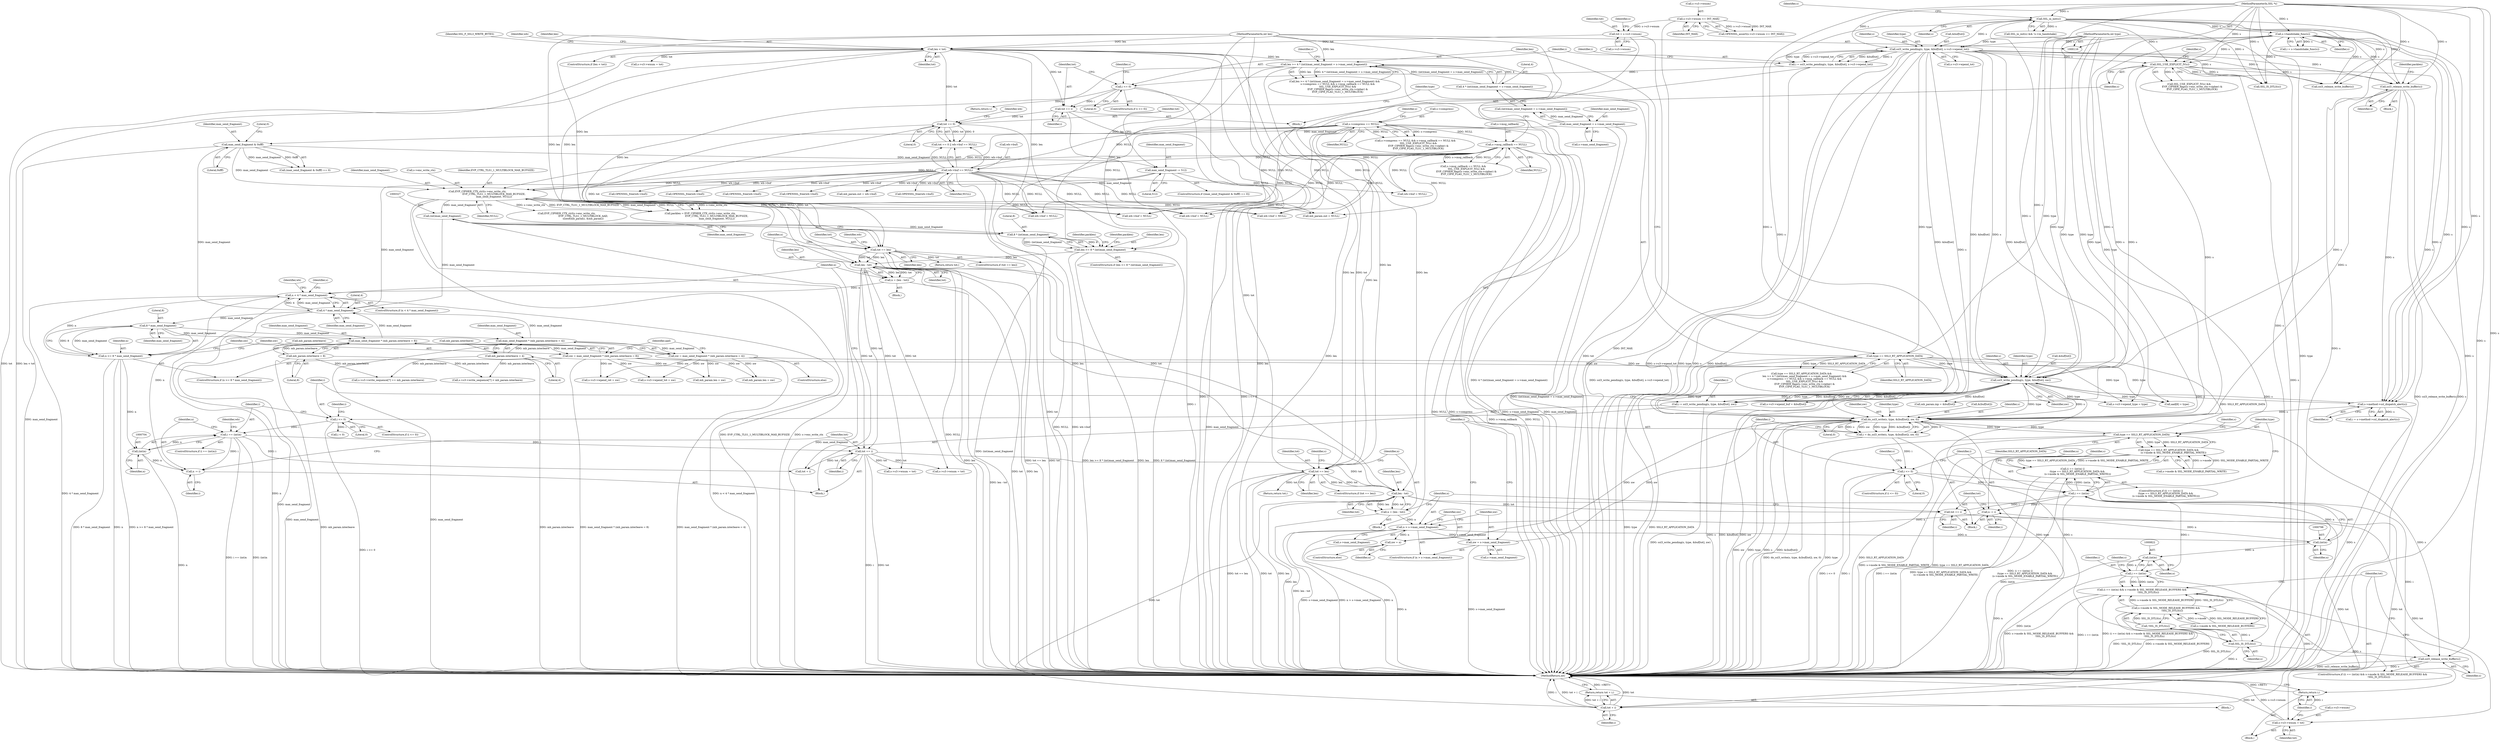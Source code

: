digraph "0_openssl_77c77f0a1b9f15b869ca3342186dfbedd1119d0e@API" {
"1000770" [label="(Call,do_ssl3_write(s, type, &(buf[tot]), nw, 0))"];
"1000178" [label="(Call,s->handshake_func(s))"];
"1000169" [label="(Call,SSL_in_init(s))"];
"1000117" [label="(MethodParameterIn,SSL *s)"];
"1000310" [label="(Call,ssl3_release_write_buffer(s))"];
"1000217" [label="(Call,ssl3_write_pending(s, type, &buf[tot], s->s3->wpend_tot))"];
"1000118" [label="(MethodParameterIn,int type)"];
"1000276" [label="(Call,SSL_USE_EXPLICIT_IV(s))"];
"1000409" [label="(Call,s->method->ssl_dispatch_alert(s))"];
"1000664" [label="(Call,ssl3_write_pending(s, type, &buf[tot], nw))"];
"1000248" [label="(Call,type == SSL3_RT_APPLICATION_DATA)"];
"1000441" [label="(Call,nw = max_send_fragment * (mb_param.interleave = 4))"];
"1000443" [label="(Call,max_send_fragment * (mb_param.interleave = 4))"];
"1000428" [label="(Call,8 * max_send_fragment)"];
"1000386" [label="(Call,4 * max_send_fragment)"];
"1000292" [label="(Call,max_send_fragment & 0xfff)"];
"1000258" [label="(Call,max_send_fragment = s->max_send_fragment)"];
"1000433" [label="(Call,max_send_fragment * (mb_param.interleave = 8))"];
"1000435" [label="(Call,mb_param.interleave = 8)"];
"1000326" [label="(Call,(int)max_send_fragment)"];
"1000314" [label="(Call,EVP_CIPHER_CTX_ctrl(s->enc_write_ctx,\n                                          EVP_CTRL_TLS1_1_MULTIBLOCK_MAX_BUFSIZE,\n                                          max_send_fragment, NULL))"];
"1000296" [label="(Call,max_send_fragment -= 512)"];
"1000264" [label="(Call,s->compress == NULL)"];
"1000270" [label="(Call,s->msg_callback == NULL)"];
"1000304" [label="(Call,wb->buf == NULL)"];
"1000445" [label="(Call,mb_param.interleave = 4)"];
"1000431" [label="(Call,nw = max_send_fragment * (mb_param.interleave = 8))"];
"1000801" [label="(Call,type == SSL3_RT_APPLICATION_DATA)"];
"1000770" [label="(Call,do_ssl3_write(s, type, &(buf[tot]), nw, 0))"];
"1000759" [label="(Call,nw = s->max_send_fragment)"];
"1000754" [label="(Call,n > s->max_send_fragment)"];
"1000746" [label="(Call,n = (len - tot))"];
"1000748" [label="(Call,len - tot)"];
"1000728" [label="(Call,tot == len)"];
"1000198" [label="(Call,len < tot)"];
"1000120" [label="(MethodParameterIn,int len)"];
"1000153" [label="(Call,tot = s->s3->wnum)"];
"1000146" [label="(Call,s->s3->wnum <= INT_MAX)"];
"1000243" [label="(Call,tot += i)"];
"1000230" [label="(Call,i <= 0)"];
"1000215" [label="(Call,i = ssl3_write_pending(s, type, &buf[tot], s->s3->wpend_tot))"];
"1000252" [label="(Call,len >= 4 * (int)(max_send_fragment = s->max_send_fragment))"];
"1000254" [label="(Call,4 * (int)(max_send_fragment = s->max_send_fragment))"];
"1000378" [label="(Call,len - tot)"];
"1000322" [label="(Call,len >= 8 * (int)max_send_fragment)"];
"1000324" [label="(Call,8 * (int)max_send_fragment)"];
"1000361" [label="(Call,tot == len)"];
"1000301" [label="(Call,tot == 0)"];
"1000723" [label="(Call,tot += i)"];
"1000701" [label="(Call,i == (int)n)"];
"1000673" [label="(Call,i <= 0)"];
"1000662" [label="(Call,i = ssl3_write_pending(s, type, &buf[tot], nw))"];
"1000703" [label="(Call,(int)n)"];
"1000426" [label="(Call,n >= 8 * max_send_fragment)"];
"1000384" [label="(Call,n < 4 * max_send_fragment)"];
"1000376" [label="(Call,n = (len - tot))"];
"1000720" [label="(Call,n -= i)"];
"1000839" [label="(Call,n -= i)"];
"1000795" [label="(Call,i == (int)n)"];
"1000780" [label="(Call,i <= 0)"];
"1000768" [label="(Call,i = do_ssl3_write(s, type, &(buf[tot]), nw, 0))"];
"1000797" [label="(Call,(int)n)"];
"1000765" [label="(Call,nw = n)"];
"1000791" [label="(Return,return i;)"];
"1000794" [label="(Call,(i == (int)n) ||\n            (type == SSL3_RT_APPLICATION_DATA &&\n             (s->mode & SSL_MODE_ENABLE_PARTIAL_WRITE)))"];
"1000819" [label="(Call,i == (int)n)"];
"1000818" [label="(Call,(i == (int)n) && s->mode & SSL_MODE_RELEASE_BUFFERS &&\n                !SSL_IS_DTLS(s))"];
"1000836" [label="(Call,tot + i)"];
"1000835" [label="(Return,return tot + i;)"];
"1000800" [label="(Call,type == SSL3_RT_APPLICATION_DATA &&\n             (s->mode & SSL_MODE_ENABLE_PARTIAL_WRITE))"];
"1000831" [label="(Call,SSL_IS_DTLS(s))"];
"1000830" [label="(Call,!SSL_IS_DTLS(s))"];
"1000824" [label="(Call,s->mode & SSL_MODE_RELEASE_BUFFERS &&\n                !SSL_IS_DTLS(s))"];
"1000833" [label="(Call,ssl3_release_write_buffer(s))"];
"1000821" [label="(Call,(int)n)"];
"1000842" [label="(Call,tot += i)"];
"1000784" [label="(Call,s->s3->wnum = tot)"];
"1000781" [label="(Identifier,i)"];
"1000801" [label="(Call,type == SSL3_RT_APPLICATION_DATA)"];
"1000752" [label="(Block,)"];
"1000769" [label="(Identifier,i)"];
"1000666" [label="(Identifier,type)"];
"1000778" [label="(Literal,0)"];
"1000431" [label="(Call,nw = max_send_fragment * (mb_param.interleave = 8))"];
"1000443" [label="(Call,max_send_fragment * (mb_param.interleave = 4))"];
"1000276" [label="(Call,SSL_USE_EXPLICIT_IV(s))"];
"1000800" [label="(Call,type == SSL3_RT_APPLICATION_DATA &&\n             (s->mode & SSL_MODE_ENABLE_PARTIAL_WRITE))"];
"1000382" [label="(Block,)"];
"1000779" [label="(ControlStructure,if (i <= 0))"];
"1000817" [label="(ControlStructure,if ((i == (int)n) && s->mode & SSL_MODE_RELEASE_BUFFERS &&\n                !SSL_IS_DTLS(s)))"];
"1000430" [label="(Identifier,max_send_fragment)"];
"1000435" [label="(Call,mb_param.interleave = 8)"];
"1000721" [label="(Identifier,n)"];
"1000178" [label="(Call,s->handshake_func(s))"];
"1000270" [label="(Call,s->msg_callback == NULL)"];
"1000234" [label="(Call,s->s3->wnum = tot)"];
"1000717" [label="(Call,tot + i)"];
"1000268" [label="(Identifier,NULL)"];
"1000251" [label="(Call,len >= 4 * (int)(max_send_fragment = s->max_send_fragment) &&\n        s->compress == NULL && s->msg_callback == NULL &&\n        SSL_USE_EXPLICIT_IV(s) &&\n        EVP_CIPHER_flags(s->enc_write_ctx->cipher) &\n        EVP_CIPH_FLAG_TLS1_1_MULTIBLOCK)"];
"1000809" [label="(Block,)"];
"1000665" [label="(Identifier,s)"];
"1000248" [label="(Call,type == SSL3_RT_APPLICATION_DATA)"];
"1000314" [label="(Call,EVP_CIPHER_CTX_ctrl(s->enc_write_ctx,\n                                          EVP_CTRL_TLS1_1_MULTIBLOCK_MAX_BUFSIZE,\n                                          max_send_fragment, NULL))"];
"1000724" [label="(Identifier,tot)"];
"1000219" [label="(Identifier,type)"];
"1000271" [label="(Call,s->msg_callback)"];
"1000215" [label="(Call,i = ssl3_write_pending(s, type, &buf[tot], s->s3->wpend_tot))"];
"1000176" [label="(Call,i = s->handshake_func(s))"];
"1000378" [label="(Call,len - tot)"];
"1000198" [label="(Call,len < tot)"];
"1000263" [label="(Call,s->compress == NULL && s->msg_callback == NULL &&\n        SSL_USE_EXPLICIT_IV(s) &&\n        EVP_CIPHER_flags(s->enc_write_ctx->cipher) &\n        EVP_CIPH_FLAG_TLS1_1_MULTIBLOCK)"];
"1000407" [label="(Call,i = s->method->ssl_dispatch_alert(s))"];
"1000260" [label="(Call,s->max_send_fragment)"];
"1000334" [label="(Identifier,packlen)"];
"1000838" [label="(Identifier,i)"];
"1000766" [label="(Identifier,nw)"];
"1000823" [label="(Identifier,n)"];
"1000388" [label="(Identifier,max_send_fragment)"];
"1000436" [label="(Call,mb_param.interleave)"];
"1000730" [label="(Identifier,len)"];
"1000458" [label="(Call,aad[8] = type)"];
"1000835" [label="(Return,return tot + i;)"];
"1000777" [label="(Identifier,nw)"];
"1000253" [label="(Identifier,len)"];
"1000785" [label="(Call,s->s3->wnum)"];
"1000403" [label="(Identifier,s)"];
"1000311" [label="(Identifier,s)"];
"1000321" [label="(ControlStructure,if (len >= 8 * (int)max_send_fragment))"];
"1000722" [label="(Identifier,i)"];
"1000256" [label="(Call,(int)(max_send_fragment = s->max_send_fragment))"];
"1000384" [label="(Call,n < 4 * max_send_fragment)"];
"1000275" [label="(Call,SSL_USE_EXPLICIT_IV(s) &&\n        EVP_CIPHER_flags(s->enc_write_ctx->cipher) &\n        EVP_CIPH_FLAG_TLS1_1_MULTIBLOCK)"];
"1000782" [label="(Literal,0)"];
"1000377" [label="(Identifier,n)"];
"1000224" [label="(Call,s->s3->wpend_tot)"];
"1000749" [label="(Identifier,len)"];
"1000154" [label="(Identifier,tot)"];
"1000818" [label="(Call,(i == (int)n) && s->mode & SSL_MODE_RELEASE_BUFFERS &&\n                !SSL_IS_DTLS(s))"];
"1000320" [label="(Identifier,NULL)"];
"1000842" [label="(Call,tot += i)"];
"1000361" [label="(Call,tot == len)"];
"1000387" [label="(Literal,4)"];
"1000549" [label="(Call,mb_param.inp = &buf[tot])"];
"1000243" [label="(Call,tot += i)"];
"1000152" [label="(Identifier,INT_MAX)"];
"1000367" [label="(Identifier,wb)"];
"1000700" [label="(ControlStructure,if (i == (int)n))"];
"1000427" [label="(Identifier,n)"];
"1000446" [label="(Call,mb_param.interleave)"];
"1000309" [label="(Block,)"];
"1000796" [label="(Identifier,i)"];
"1000804" [label="(Call,s->mode & SSL_MODE_ENABLE_PARTIAL_WRITE)"];
"1000728" [label="(Call,tot == len)"];
"1000836" [label="(Call,tot + i)"];
"1000727" [label="(ControlStructure,if (tot == len))"];
"1000247" [label="(Call,type == SSL3_RT_APPLICATION_DATA &&\n        len >= 4 * (int)(max_send_fragment = s->max_send_fragment) &&\n        s->compress == NULL && s->msg_callback == NULL &&\n        SSL_USE_EXPLICIT_IV(s) &&\n        EVP_CIPHER_flags(s->enc_write_ctx->cipher) &\n        EVP_CIPH_FLAG_TLS1_1_MULTIBLOCK)"];
"1000362" [label="(Identifier,tot)"];
"1000844" [label="(Identifier,i)"];
"1000121" [label="(Block,)"];
"1000736" [label="(Identifier,s)"];
"1000449" [label="(Literal,4)"];
"1000746" [label="(Call,n = (len - tot))"];
"1000313" [label="(Identifier,packlen)"];
"1000216" [label="(Identifier,i)"];
"1000360" [label="(ControlStructure,if (tot == len))"];
"1000759" [label="(Call,nw = s->max_send_fragment)"];
"1000682" [label="(Call,OPENSSL_free(wb->buf))"];
"1000434" [label="(Identifier,max_send_fragment)"];
"1000147" [label="(Call,s->s3->wnum)"];
"1000824" [label="(Call,s->mode & SSL_MODE_RELEASE_BUFFERS &&\n                !SSL_IS_DTLS(s))"];
"1000439" [label="(Literal,8)"];
"1000664" [label="(Call,ssl3_write_pending(s, type, &buf[tot], nw))"];
"1000720" [label="(Call,n -= i)"];
"1000442" [label="(Identifier,nw)"];
"1000767" [label="(Identifier,n)"];
"1000790" [label="(Identifier,tot)"];
"1000319" [label="(Identifier,max_send_fragment)"];
"1000326" [label="(Call,(int)max_send_fragment)"];
"1000433" [label="(Call,max_send_fragment * (mb_param.interleave = 8))"];
"1000510" [label="(Call,EVP_CIPHER_CTX_ctrl(s->enc_write_ctx,\n                                          EVP_CTRL_TLS1_1_MULTIBLOCK_AAD,\n                                          sizeof(mb_param), &mb_param))"];
"1000145" [label="(Call,OPENSSL_assert(s->s3->wnum <= INT_MAX))"];
"1000536" [label="(Call,wb->buf = NULL)"];
"1000845" [label="(MethodReturn,int)"];
"1000146" [label="(Call,s->s3->wnum <= INT_MAX)"];
"1000168" [label="(Call,SSL_in_init(s) && !s->in_handshake)"];
"1000429" [label="(Literal,8)"];
"1000673" [label="(Call,i <= 0)"];
"1000754" [label="(Call,n > s->max_send_fragment)"];
"1000702" [label="(Identifier,i)"];
"1000532" [label="(Call,OPENSSL_free(wb->buf))"];
"1000220" [label="(Call,&buf[tot])"];
"1000503" [label="(Call,mb_param.len = nw)"];
"1000843" [label="(Identifier,tot)"];
"1000304" [label="(Call,wb->buf == NULL)"];
"1000286" [label="(Block,)"];
"1000840" [label="(Identifier,n)"];
"1000655" [label="(Call,s->s3->wpend_ret = nw)"];
"1000269" [label="(Call,s->msg_callback == NULL &&\n        SSL_USE_EXPLICIT_IV(s) &&\n        EVP_CIPHER_flags(s->enc_write_ctx->cipher) &\n        EVP_CIPH_FLAG_TLS1_1_MULTIBLOCK)"];
"1000312" [label="(Call,packlen = EVP_CIPHER_CTX_ctrl(s->enc_write_ctx,\n                                          EVP_CTRL_TLS1_1_MULTIBLOCK_MAX_BUFSIZE,\n                                          max_send_fragment, NULL))"];
"1000315" [label="(Call,s->enc_write_ctx)"];
"1000163" [label="(Identifier,s)"];
"1000374" [label="(Return,return tot;)"];
"1000392" [label="(Identifier,wb)"];
"1000155" [label="(Call,s->s3->wnum)"];
"1000441" [label="(Call,nw = max_send_fragment * (mb_param.interleave = 4))"];
"1000250" [label="(Identifier,SSL3_RT_APPLICATION_DATA)"];
"1000711" [label="(Call,wb->buf = NULL)"];
"1000432" [label="(Identifier,nw)"];
"1000203" [label="(Identifier,SSL_F_SSL3_WRITE_BYTES)"];
"1000297" [label="(Identifier,max_send_fragment)"];
"1000761" [label="(Call,s->max_send_fragment)"];
"1000723" [label="(Call,tot += i)"];
"1000328" [label="(Identifier,max_send_fragment)"];
"1000295" [label="(Literal,0)"];
"1000791" [label="(Return,return i;)"];
"1000440" [label="(ControlStructure,else)"];
"1000831" [label="(Call,SSL_IS_DTLS(s))"];
"1000770" [label="(Call,do_ssl3_write(s, type, &(buf[tot]), nw, 0))"];
"1000383" [label="(ControlStructure,if (n < 4 * max_send_fragment))"];
"1000318" [label="(Identifier,EVP_CTRL_TLS1_1_MULTIBLOCK_MAX_BUFSIZE)"];
"1000153" [label="(Call,tot = s->s3->wnum)"];
"1000451" [label="(Identifier,aad)"];
"1000802" [label="(Identifier,type)"];
"1000792" [label="(Identifier,i)"];
"1000729" [label="(Identifier,tot)"];
"1000277" [label="(Identifier,s)"];
"1000230" [label="(Call,i <= 0)"];
"1000703" [label="(Call,(int)n)"];
"1000701" [label="(Call,i == (int)n)"];
"1000663" [label="(Identifier,i)"];
"1000667" [label="(Call,&buf[tot])"];
"1000557" [label="(Call,mb_param.len = nw)"];
"1000819" [label="(Call,i == (int)n)"];
"1000294" [label="(Literal,0xfff)"];
"1000282" [label="(Identifier,s)"];
"1000820" [label="(Identifier,i)"];
"1000675" [label="(Literal,0)"];
"1000305" [label="(Call,wb->buf)"];
"1000740" [label="(Call,SSL_IS_DTLS(s))"];
"1000542" [label="(Call,mb_param.out = wb->buf)"];
"1000744" [label="(Return,return tot;)"];
"1000363" [label="(Identifier,len)"];
"1000292" [label="(Call,max_send_fragment & 0xfff)"];
"1000232" [label="(Literal,0)"];
"1000834" [label="(Identifier,s)"];
"1000274" [label="(Identifier,NULL)"];
"1000742" [label="(Call,ssl3_release_write_buffer(s))"];
"1000218" [label="(Identifier,s)"];
"1000380" [label="(Identifier,tot)"];
"1000672" [label="(ControlStructure,if (i <= 0))"];
"1000784" [label="(Call,s->s3->wnum = tot)"];
"1000365" [label="(Call,OPENSSL_free(wb->buf))"];
"1000765" [label="(Call,nw = n)"];
"1000324" [label="(Call,8 * (int)max_send_fragment)"];
"1000245" [label="(Identifier,i)"];
"1000686" [label="(Call,wb->buf = NULL)"];
"1000266" [label="(Identifier,s)"];
"1000325" [label="(Literal,8)"];
"1000308" [label="(Identifier,NULL)"];
"1000803" [label="(Identifier,SSL3_RT_APPLICATION_DATA)"];
"1000118" [label="(MethodParameterIn,int type)"];
"1000825" [label="(Call,s->mode & SSL_MODE_RELEASE_BUFFERS)"];
"1000577" [label="(Call,s->s3->write_sequence[7] += mb_param.interleave)"];
"1000376" [label="(Call,n = (len - tot))"];
"1000200" [label="(Identifier,tot)"];
"1000797" [label="(Call,(int)n)"];
"1000794" [label="(Call,(i == (int)n) ||\n            (type == SSL3_RT_APPLICATION_DATA &&\n             (s->mode & SSL_MODE_ENABLE_PARTIAL_WRITE)))"];
"1000214" [label="(Block,)"];
"1000832" [label="(Identifier,s)"];
"1000662" [label="(Call,i = ssl3_write_pending(s, type, &buf[tot], nw))"];
"1000753" [label="(ControlStructure,if (n > s->max_send_fragment))"];
"1000806" [label="(Identifier,s)"];
"1000369" [label="(Call,wb->buf = NULL)"];
"1000249" [label="(Identifier,type)"];
"1000750" [label="(Identifier,tot)"];
"1000197" [label="(ControlStructure,if (len < tot))"];
"1000410" [label="(Identifier,s)"];
"1000264" [label="(Call,s->compress == NULL)"];
"1000120" [label="(MethodParameterIn,int len)"];
"1000117" [label="(MethodParameterIn,SSL *s)"];
"1000244" [label="(Identifier,tot)"];
"1000229" [label="(ControlStructure,if (i <= 0))"];
"1000426" [label="(Call,n >= 8 * max_send_fragment)"];
"1000837" [label="(Identifier,tot)"];
"1000638" [label="(Call,s->s3->wpend_buf = &buf[tot])"];
"1000272" [label="(Identifier,s)"];
"1000631" [label="(Call,s->s3->wpend_tot = nw)"];
"1000813" [label="(Identifier,s)"];
"1000409" [label="(Call,s->method->ssl_dispatch_alert(s))"];
"1000170" [label="(Identifier,s)"];
"1000293" [label="(Identifier,max_send_fragment)"];
"1000300" [label="(Call,tot == 0 || wb->buf == NULL)"];
"1000678" [label="(Call,i < 0)"];
"1000258" [label="(Call,max_send_fragment = s->max_send_fragment)"];
"1000707" [label="(Call,OPENSSL_free(wb->buf))"];
"1000416" [label="(Call,s->s3->wnum = tot)"];
"1000833" [label="(Call,ssl3_release_write_buffer(s))"];
"1000379" [label="(Identifier,len)"];
"1000444" [label="(Identifier,max_send_fragment)"];
"1000306" [label="(Identifier,wb)"];
"1000425" [label="(ControlStructure,if (n >= 8 * max_send_fragment))"];
"1000301" [label="(Call,tot == 0)"];
"1000241" [label="(Return,return i;)"];
"1000428" [label="(Call,8 * max_send_fragment)"];
"1000322" [label="(Call,len >= 8 * (int)max_send_fragment)"];
"1000330" [label="(Identifier,packlen)"];
"1000830" [label="(Call,!SSL_IS_DTLS(s))"];
"1000211" [label="(Identifier,wb)"];
"1000772" [label="(Identifier,type)"];
"1000674" [label="(Identifier,i)"];
"1000179" [label="(Identifier,s)"];
"1000394" [label="(Call,wb->buf = NULL)"];
"1000793" [label="(ControlStructure,if ((i == (int)n) ||\n            (type == SSL3_RT_APPLICATION_DATA &&\n             (s->mode & SSL_MODE_ENABLE_PARTIAL_WRITE))))"];
"1000756" [label="(Call,s->max_send_fragment)"];
"1000783" [label="(Block,)"];
"1000705" [label="(Identifier,n)"];
"1000296" [label="(Call,max_send_fragment -= 512)"];
"1000589" [label="(Call,s->s3->write_sequence[7] < mb_param.interleave)"];
"1000290" [label="(ControlStructure,if ((max_send_fragment & 0xfff) == 0))"];
"1000255" [label="(Literal,4)"];
"1000841" [label="(Identifier,i)"];
"1000671" [label="(Identifier,nw)"];
"1000231" [label="(Identifier,i)"];
"1000291" [label="(Call,(max_send_fragment & 0xfff) == 0)"];
"1000773" [label="(Call,&(buf[tot]))"];
"1000310" [label="(Call,ssl3_release_write_buffer(s))"];
"1000298" [label="(Literal,512)"];
"1000265" [label="(Call,s->compress)"];
"1000303" [label="(Literal,0)"];
"1000169" [label="(Call,SSL_in_init(s))"];
"1000764" [label="(ControlStructure,else)"];
"1000799" [label="(Identifier,n)"];
"1000259" [label="(Identifier,max_send_fragment)"];
"1000795" [label="(Call,i == (int)n)"];
"1000748" [label="(Call,len - tot)"];
"1000199" [label="(Identifier,len)"];
"1000386" [label="(Call,4 * max_send_fragment)"];
"1000323" [label="(Identifier,len)"];
"1000780" [label="(Call,i <= 0)"];
"1000771" [label="(Identifier,s)"];
"1000390" [label="(Call,OPENSSL_free(wb->buf))"];
"1000493" [label="(Call,mb_param.out = NULL)"];
"1000760" [label="(Identifier,nw)"];
"1000648" [label="(Call,s->s3->wpend_type = type)"];
"1000768" [label="(Call,i = do_ssl3_write(s, type, &(buf[tot]), nw, 0))"];
"1000755" [label="(Identifier,n)"];
"1000679" [label="(Identifier,i)"];
"1000237" [label="(Identifier,s)"];
"1000691" [label="(Call,s->s3->wnum = tot)"];
"1000217" [label="(Call,ssl3_write_pending(s, type, &buf[tot], s->s3->wpend_tot))"];
"1000787" [label="(Identifier,s)"];
"1000445" [label="(Call,mb_param.interleave = 4)"];
"1000252" [label="(Call,len >= 4 * (int)(max_send_fragment = s->max_send_fragment))"];
"1000709" [label="(Identifier,wb)"];
"1000302" [label="(Identifier,tot)"];
"1000827" [label="(Identifier,s)"];
"1000821" [label="(Call,(int)n)"];
"1000254" [label="(Call,4 * (int)(max_send_fragment = s->max_send_fragment))"];
"1000385" [label="(Identifier,n)"];
"1000173" [label="(Identifier,s)"];
"1000725" [label="(Identifier,i)"];
"1000747" [label="(Identifier,n)"];
"1000839" [label="(Call,n -= i)"];
"1000770" -> "1000768"  [label="AST: "];
"1000770" -> "1000778"  [label="CFG: "];
"1000771" -> "1000770"  [label="AST: "];
"1000772" -> "1000770"  [label="AST: "];
"1000773" -> "1000770"  [label="AST: "];
"1000777" -> "1000770"  [label="AST: "];
"1000778" -> "1000770"  [label="AST: "];
"1000768" -> "1000770"  [label="CFG: "];
"1000770" -> "1000845"  [label="DDG: &(buf[tot])"];
"1000770" -> "1000845"  [label="DDG: nw"];
"1000770" -> "1000845"  [label="DDG: type"];
"1000770" -> "1000845"  [label="DDG: s"];
"1000770" -> "1000768"  [label="DDG: 0"];
"1000770" -> "1000768"  [label="DDG: s"];
"1000770" -> "1000768"  [label="DDG: nw"];
"1000770" -> "1000768"  [label="DDG: type"];
"1000770" -> "1000768"  [label="DDG: &(buf[tot])"];
"1000178" -> "1000770"  [label="DDG: s"];
"1000310" -> "1000770"  [label="DDG: s"];
"1000217" -> "1000770"  [label="DDG: s"];
"1000409" -> "1000770"  [label="DDG: s"];
"1000276" -> "1000770"  [label="DDG: s"];
"1000169" -> "1000770"  [label="DDG: s"];
"1000664" -> "1000770"  [label="DDG: s"];
"1000664" -> "1000770"  [label="DDG: type"];
"1000117" -> "1000770"  [label="DDG: s"];
"1000801" -> "1000770"  [label="DDG: type"];
"1000248" -> "1000770"  [label="DDG: type"];
"1000118" -> "1000770"  [label="DDG: type"];
"1000759" -> "1000770"  [label="DDG: nw"];
"1000765" -> "1000770"  [label="DDG: nw"];
"1000770" -> "1000801"  [label="DDG: type"];
"1000770" -> "1000831"  [label="DDG: s"];
"1000770" -> "1000833"  [label="DDG: s"];
"1000178" -> "1000176"  [label="AST: "];
"1000178" -> "1000179"  [label="CFG: "];
"1000179" -> "1000178"  [label="AST: "];
"1000176" -> "1000178"  [label="CFG: "];
"1000178" -> "1000845"  [label="DDG: s"];
"1000178" -> "1000176"  [label="DDG: s"];
"1000169" -> "1000178"  [label="DDG: s"];
"1000117" -> "1000178"  [label="DDG: s"];
"1000178" -> "1000217"  [label="DDG: s"];
"1000178" -> "1000276"  [label="DDG: s"];
"1000178" -> "1000310"  [label="DDG: s"];
"1000178" -> "1000409"  [label="DDG: s"];
"1000178" -> "1000664"  [label="DDG: s"];
"1000178" -> "1000740"  [label="DDG: s"];
"1000178" -> "1000742"  [label="DDG: s"];
"1000169" -> "1000168"  [label="AST: "];
"1000169" -> "1000170"  [label="CFG: "];
"1000170" -> "1000169"  [label="AST: "];
"1000173" -> "1000169"  [label="CFG: "];
"1000168" -> "1000169"  [label="CFG: "];
"1000169" -> "1000845"  [label="DDG: s"];
"1000169" -> "1000168"  [label="DDG: s"];
"1000117" -> "1000169"  [label="DDG: s"];
"1000169" -> "1000217"  [label="DDG: s"];
"1000169" -> "1000276"  [label="DDG: s"];
"1000169" -> "1000310"  [label="DDG: s"];
"1000169" -> "1000409"  [label="DDG: s"];
"1000169" -> "1000664"  [label="DDG: s"];
"1000169" -> "1000740"  [label="DDG: s"];
"1000169" -> "1000742"  [label="DDG: s"];
"1000117" -> "1000116"  [label="AST: "];
"1000117" -> "1000845"  [label="DDG: s"];
"1000117" -> "1000217"  [label="DDG: s"];
"1000117" -> "1000276"  [label="DDG: s"];
"1000117" -> "1000310"  [label="DDG: s"];
"1000117" -> "1000409"  [label="DDG: s"];
"1000117" -> "1000664"  [label="DDG: s"];
"1000117" -> "1000740"  [label="DDG: s"];
"1000117" -> "1000742"  [label="DDG: s"];
"1000117" -> "1000831"  [label="DDG: s"];
"1000117" -> "1000833"  [label="DDG: s"];
"1000310" -> "1000309"  [label="AST: "];
"1000310" -> "1000311"  [label="CFG: "];
"1000311" -> "1000310"  [label="AST: "];
"1000313" -> "1000310"  [label="CFG: "];
"1000310" -> "1000845"  [label="DDG: ssl3_release_write_buffer(s)"];
"1000310" -> "1000845"  [label="DDG: s"];
"1000217" -> "1000310"  [label="DDG: s"];
"1000276" -> "1000310"  [label="DDG: s"];
"1000310" -> "1000409"  [label="DDG: s"];
"1000310" -> "1000664"  [label="DDG: s"];
"1000217" -> "1000215"  [label="AST: "];
"1000217" -> "1000224"  [label="CFG: "];
"1000218" -> "1000217"  [label="AST: "];
"1000219" -> "1000217"  [label="AST: "];
"1000220" -> "1000217"  [label="AST: "];
"1000224" -> "1000217"  [label="AST: "];
"1000215" -> "1000217"  [label="CFG: "];
"1000217" -> "1000845"  [label="DDG: type"];
"1000217" -> "1000845"  [label="DDG: s"];
"1000217" -> "1000845"  [label="DDG: &buf[tot]"];
"1000217" -> "1000845"  [label="DDG: s->s3->wpend_tot"];
"1000217" -> "1000215"  [label="DDG: s"];
"1000217" -> "1000215"  [label="DDG: type"];
"1000217" -> "1000215"  [label="DDG: &buf[tot]"];
"1000217" -> "1000215"  [label="DDG: s->s3->wpend_tot"];
"1000118" -> "1000217"  [label="DDG: type"];
"1000217" -> "1000248"  [label="DDG: type"];
"1000217" -> "1000276"  [label="DDG: s"];
"1000217" -> "1000409"  [label="DDG: s"];
"1000217" -> "1000549"  [label="DDG: &buf[tot]"];
"1000217" -> "1000638"  [label="DDG: &buf[tot]"];
"1000217" -> "1000664"  [label="DDG: s"];
"1000217" -> "1000664"  [label="DDG: &buf[tot]"];
"1000217" -> "1000740"  [label="DDG: s"];
"1000217" -> "1000742"  [label="DDG: s"];
"1000118" -> "1000116"  [label="AST: "];
"1000118" -> "1000845"  [label="DDG: type"];
"1000118" -> "1000248"  [label="DDG: type"];
"1000118" -> "1000458"  [label="DDG: type"];
"1000118" -> "1000648"  [label="DDG: type"];
"1000118" -> "1000664"  [label="DDG: type"];
"1000118" -> "1000801"  [label="DDG: type"];
"1000276" -> "1000275"  [label="AST: "];
"1000276" -> "1000277"  [label="CFG: "];
"1000277" -> "1000276"  [label="AST: "];
"1000282" -> "1000276"  [label="CFG: "];
"1000275" -> "1000276"  [label="CFG: "];
"1000276" -> "1000845"  [label="DDG: s"];
"1000276" -> "1000275"  [label="DDG: s"];
"1000276" -> "1000409"  [label="DDG: s"];
"1000276" -> "1000664"  [label="DDG: s"];
"1000276" -> "1000740"  [label="DDG: s"];
"1000276" -> "1000742"  [label="DDG: s"];
"1000409" -> "1000407"  [label="AST: "];
"1000409" -> "1000410"  [label="CFG: "];
"1000410" -> "1000409"  [label="AST: "];
"1000407" -> "1000409"  [label="CFG: "];
"1000409" -> "1000845"  [label="DDG: s"];
"1000409" -> "1000407"  [label="DDG: s"];
"1000664" -> "1000409"  [label="DDG: s"];
"1000409" -> "1000664"  [label="DDG: s"];
"1000664" -> "1000662"  [label="AST: "];
"1000664" -> "1000671"  [label="CFG: "];
"1000665" -> "1000664"  [label="AST: "];
"1000666" -> "1000664"  [label="AST: "];
"1000667" -> "1000664"  [label="AST: "];
"1000671" -> "1000664"  [label="AST: "];
"1000662" -> "1000664"  [label="CFG: "];
"1000664" -> "1000845"  [label="DDG: nw"];
"1000664" -> "1000845"  [label="DDG: type"];
"1000664" -> "1000845"  [label="DDG: s"];
"1000664" -> "1000845"  [label="DDG: &buf[tot]"];
"1000664" -> "1000458"  [label="DDG: type"];
"1000664" -> "1000549"  [label="DDG: &buf[tot]"];
"1000664" -> "1000638"  [label="DDG: &buf[tot]"];
"1000664" -> "1000648"  [label="DDG: type"];
"1000664" -> "1000662"  [label="DDG: s"];
"1000664" -> "1000662"  [label="DDG: type"];
"1000664" -> "1000662"  [label="DDG: &buf[tot]"];
"1000664" -> "1000662"  [label="DDG: nw"];
"1000248" -> "1000664"  [label="DDG: type"];
"1000441" -> "1000664"  [label="DDG: nw"];
"1000431" -> "1000664"  [label="DDG: nw"];
"1000248" -> "1000247"  [label="AST: "];
"1000248" -> "1000250"  [label="CFG: "];
"1000249" -> "1000248"  [label="AST: "];
"1000250" -> "1000248"  [label="AST: "];
"1000253" -> "1000248"  [label="CFG: "];
"1000247" -> "1000248"  [label="CFG: "];
"1000248" -> "1000845"  [label="DDG: SSL3_RT_APPLICATION_DATA"];
"1000248" -> "1000845"  [label="DDG: type"];
"1000248" -> "1000247"  [label="DDG: type"];
"1000248" -> "1000247"  [label="DDG: SSL3_RT_APPLICATION_DATA"];
"1000248" -> "1000458"  [label="DDG: type"];
"1000248" -> "1000648"  [label="DDG: type"];
"1000248" -> "1000801"  [label="DDG: SSL3_RT_APPLICATION_DATA"];
"1000441" -> "1000440"  [label="AST: "];
"1000441" -> "1000443"  [label="CFG: "];
"1000442" -> "1000441"  [label="AST: "];
"1000443" -> "1000441"  [label="AST: "];
"1000451" -> "1000441"  [label="CFG: "];
"1000441" -> "1000845"  [label="DDG: max_send_fragment * (mb_param.interleave = 4)"];
"1000443" -> "1000441"  [label="DDG: max_send_fragment"];
"1000441" -> "1000503"  [label="DDG: nw"];
"1000441" -> "1000557"  [label="DDG: nw"];
"1000441" -> "1000631"  [label="DDG: nw"];
"1000441" -> "1000655"  [label="DDG: nw"];
"1000443" -> "1000445"  [label="CFG: "];
"1000444" -> "1000443"  [label="AST: "];
"1000445" -> "1000443"  [label="AST: "];
"1000443" -> "1000845"  [label="DDG: max_send_fragment"];
"1000443" -> "1000386"  [label="DDG: max_send_fragment"];
"1000428" -> "1000443"  [label="DDG: max_send_fragment"];
"1000445" -> "1000443"  [label="DDG: mb_param.interleave"];
"1000428" -> "1000426"  [label="AST: "];
"1000428" -> "1000430"  [label="CFG: "];
"1000429" -> "1000428"  [label="AST: "];
"1000430" -> "1000428"  [label="AST: "];
"1000426" -> "1000428"  [label="CFG: "];
"1000428" -> "1000426"  [label="DDG: 8"];
"1000428" -> "1000426"  [label="DDG: max_send_fragment"];
"1000386" -> "1000428"  [label="DDG: max_send_fragment"];
"1000428" -> "1000433"  [label="DDG: max_send_fragment"];
"1000386" -> "1000384"  [label="AST: "];
"1000386" -> "1000388"  [label="CFG: "];
"1000387" -> "1000386"  [label="AST: "];
"1000388" -> "1000386"  [label="AST: "];
"1000384" -> "1000386"  [label="CFG: "];
"1000386" -> "1000845"  [label="DDG: max_send_fragment"];
"1000386" -> "1000384"  [label="DDG: 4"];
"1000386" -> "1000384"  [label="DDG: max_send_fragment"];
"1000292" -> "1000386"  [label="DDG: max_send_fragment"];
"1000433" -> "1000386"  [label="DDG: max_send_fragment"];
"1000326" -> "1000386"  [label="DDG: max_send_fragment"];
"1000296" -> "1000386"  [label="DDG: max_send_fragment"];
"1000292" -> "1000291"  [label="AST: "];
"1000292" -> "1000294"  [label="CFG: "];
"1000293" -> "1000292"  [label="AST: "];
"1000294" -> "1000292"  [label="AST: "];
"1000295" -> "1000292"  [label="CFG: "];
"1000292" -> "1000845"  [label="DDG: max_send_fragment"];
"1000292" -> "1000291"  [label="DDG: max_send_fragment"];
"1000292" -> "1000291"  [label="DDG: 0xfff"];
"1000258" -> "1000292"  [label="DDG: max_send_fragment"];
"1000292" -> "1000296"  [label="DDG: max_send_fragment"];
"1000292" -> "1000314"  [label="DDG: max_send_fragment"];
"1000258" -> "1000256"  [label="AST: "];
"1000258" -> "1000260"  [label="CFG: "];
"1000259" -> "1000258"  [label="AST: "];
"1000260" -> "1000258"  [label="AST: "];
"1000256" -> "1000258"  [label="CFG: "];
"1000258" -> "1000845"  [label="DDG: max_send_fragment"];
"1000258" -> "1000845"  [label="DDG: s->max_send_fragment"];
"1000258" -> "1000256"  [label="DDG: max_send_fragment"];
"1000433" -> "1000431"  [label="AST: "];
"1000433" -> "1000435"  [label="CFG: "];
"1000434" -> "1000433"  [label="AST: "];
"1000435" -> "1000433"  [label="AST: "];
"1000431" -> "1000433"  [label="CFG: "];
"1000433" -> "1000845"  [label="DDG: max_send_fragment"];
"1000433" -> "1000431"  [label="DDG: max_send_fragment"];
"1000435" -> "1000433"  [label="DDG: mb_param.interleave"];
"1000435" -> "1000439"  [label="CFG: "];
"1000436" -> "1000435"  [label="AST: "];
"1000439" -> "1000435"  [label="AST: "];
"1000435" -> "1000845"  [label="DDG: mb_param.interleave"];
"1000435" -> "1000577"  [label="DDG: mb_param.interleave"];
"1000435" -> "1000589"  [label="DDG: mb_param.interleave"];
"1000326" -> "1000324"  [label="AST: "];
"1000326" -> "1000328"  [label="CFG: "];
"1000327" -> "1000326"  [label="AST: "];
"1000328" -> "1000326"  [label="AST: "];
"1000324" -> "1000326"  [label="CFG: "];
"1000326" -> "1000845"  [label="DDG: max_send_fragment"];
"1000326" -> "1000324"  [label="DDG: max_send_fragment"];
"1000314" -> "1000326"  [label="DDG: max_send_fragment"];
"1000314" -> "1000312"  [label="AST: "];
"1000314" -> "1000320"  [label="CFG: "];
"1000315" -> "1000314"  [label="AST: "];
"1000318" -> "1000314"  [label="AST: "];
"1000319" -> "1000314"  [label="AST: "];
"1000320" -> "1000314"  [label="AST: "];
"1000312" -> "1000314"  [label="CFG: "];
"1000314" -> "1000845"  [label="DDG: s->enc_write_ctx"];
"1000314" -> "1000845"  [label="DDG: EVP_CTRL_TLS1_1_MULTIBLOCK_MAX_BUFSIZE"];
"1000314" -> "1000845"  [label="DDG: NULL"];
"1000314" -> "1000312"  [label="DDG: s->enc_write_ctx"];
"1000314" -> "1000312"  [label="DDG: EVP_CTRL_TLS1_1_MULTIBLOCK_MAX_BUFSIZE"];
"1000314" -> "1000312"  [label="DDG: max_send_fragment"];
"1000314" -> "1000312"  [label="DDG: NULL"];
"1000296" -> "1000314"  [label="DDG: max_send_fragment"];
"1000264" -> "1000314"  [label="DDG: NULL"];
"1000270" -> "1000314"  [label="DDG: NULL"];
"1000304" -> "1000314"  [label="DDG: NULL"];
"1000314" -> "1000394"  [label="DDG: NULL"];
"1000314" -> "1000493"  [label="DDG: NULL"];
"1000314" -> "1000510"  [label="DDG: s->enc_write_ctx"];
"1000314" -> "1000536"  [label="DDG: NULL"];
"1000314" -> "1000686"  [label="DDG: NULL"];
"1000314" -> "1000711"  [label="DDG: NULL"];
"1000296" -> "1000290"  [label="AST: "];
"1000296" -> "1000298"  [label="CFG: "];
"1000297" -> "1000296"  [label="AST: "];
"1000298" -> "1000296"  [label="AST: "];
"1000302" -> "1000296"  [label="CFG: "];
"1000296" -> "1000845"  [label="DDG: max_send_fragment"];
"1000264" -> "1000263"  [label="AST: "];
"1000264" -> "1000268"  [label="CFG: "];
"1000265" -> "1000264"  [label="AST: "];
"1000268" -> "1000264"  [label="AST: "];
"1000272" -> "1000264"  [label="CFG: "];
"1000263" -> "1000264"  [label="CFG: "];
"1000264" -> "1000845"  [label="DDG: s->compress"];
"1000264" -> "1000845"  [label="DDG: NULL"];
"1000264" -> "1000263"  [label="DDG: s->compress"];
"1000264" -> "1000263"  [label="DDG: NULL"];
"1000264" -> "1000270"  [label="DDG: NULL"];
"1000264" -> "1000304"  [label="DDG: NULL"];
"1000264" -> "1000369"  [label="DDG: NULL"];
"1000264" -> "1000394"  [label="DDG: NULL"];
"1000264" -> "1000493"  [label="DDG: NULL"];
"1000264" -> "1000536"  [label="DDG: NULL"];
"1000264" -> "1000686"  [label="DDG: NULL"];
"1000264" -> "1000711"  [label="DDG: NULL"];
"1000270" -> "1000269"  [label="AST: "];
"1000270" -> "1000274"  [label="CFG: "];
"1000271" -> "1000270"  [label="AST: "];
"1000274" -> "1000270"  [label="AST: "];
"1000277" -> "1000270"  [label="CFG: "];
"1000269" -> "1000270"  [label="CFG: "];
"1000270" -> "1000845"  [label="DDG: NULL"];
"1000270" -> "1000845"  [label="DDG: s->msg_callback"];
"1000270" -> "1000269"  [label="DDG: s->msg_callback"];
"1000270" -> "1000269"  [label="DDG: NULL"];
"1000270" -> "1000304"  [label="DDG: NULL"];
"1000270" -> "1000369"  [label="DDG: NULL"];
"1000270" -> "1000394"  [label="DDG: NULL"];
"1000270" -> "1000493"  [label="DDG: NULL"];
"1000270" -> "1000536"  [label="DDG: NULL"];
"1000270" -> "1000686"  [label="DDG: NULL"];
"1000270" -> "1000711"  [label="DDG: NULL"];
"1000304" -> "1000300"  [label="AST: "];
"1000304" -> "1000308"  [label="CFG: "];
"1000305" -> "1000304"  [label="AST: "];
"1000308" -> "1000304"  [label="AST: "];
"1000300" -> "1000304"  [label="CFG: "];
"1000304" -> "1000845"  [label="DDG: wb->buf"];
"1000304" -> "1000845"  [label="DDG: NULL"];
"1000304" -> "1000300"  [label="DDG: wb->buf"];
"1000304" -> "1000300"  [label="DDG: NULL"];
"1000304" -> "1000365"  [label="DDG: wb->buf"];
"1000304" -> "1000369"  [label="DDG: NULL"];
"1000304" -> "1000390"  [label="DDG: wb->buf"];
"1000304" -> "1000394"  [label="DDG: NULL"];
"1000304" -> "1000493"  [label="DDG: NULL"];
"1000304" -> "1000532"  [label="DDG: wb->buf"];
"1000304" -> "1000536"  [label="DDG: NULL"];
"1000304" -> "1000542"  [label="DDG: wb->buf"];
"1000304" -> "1000682"  [label="DDG: wb->buf"];
"1000304" -> "1000686"  [label="DDG: NULL"];
"1000304" -> "1000707"  [label="DDG: wb->buf"];
"1000304" -> "1000711"  [label="DDG: NULL"];
"1000445" -> "1000449"  [label="CFG: "];
"1000446" -> "1000445"  [label="AST: "];
"1000449" -> "1000445"  [label="AST: "];
"1000445" -> "1000845"  [label="DDG: mb_param.interleave"];
"1000445" -> "1000577"  [label="DDG: mb_param.interleave"];
"1000445" -> "1000589"  [label="DDG: mb_param.interleave"];
"1000431" -> "1000425"  [label="AST: "];
"1000432" -> "1000431"  [label="AST: "];
"1000451" -> "1000431"  [label="CFG: "];
"1000431" -> "1000845"  [label="DDG: max_send_fragment * (mb_param.interleave = 8)"];
"1000431" -> "1000503"  [label="DDG: nw"];
"1000431" -> "1000557"  [label="DDG: nw"];
"1000431" -> "1000631"  [label="DDG: nw"];
"1000431" -> "1000655"  [label="DDG: nw"];
"1000801" -> "1000800"  [label="AST: "];
"1000801" -> "1000803"  [label="CFG: "];
"1000802" -> "1000801"  [label="AST: "];
"1000803" -> "1000801"  [label="AST: "];
"1000806" -> "1000801"  [label="CFG: "];
"1000800" -> "1000801"  [label="CFG: "];
"1000801" -> "1000845"  [label="DDG: SSL3_RT_APPLICATION_DATA"];
"1000801" -> "1000845"  [label="DDG: type"];
"1000801" -> "1000800"  [label="DDG: type"];
"1000801" -> "1000800"  [label="DDG: SSL3_RT_APPLICATION_DATA"];
"1000759" -> "1000753"  [label="AST: "];
"1000759" -> "1000761"  [label="CFG: "];
"1000760" -> "1000759"  [label="AST: "];
"1000761" -> "1000759"  [label="AST: "];
"1000769" -> "1000759"  [label="CFG: "];
"1000759" -> "1000845"  [label="DDG: s->max_send_fragment"];
"1000754" -> "1000759"  [label="DDG: s->max_send_fragment"];
"1000754" -> "1000753"  [label="AST: "];
"1000754" -> "1000756"  [label="CFG: "];
"1000755" -> "1000754"  [label="AST: "];
"1000756" -> "1000754"  [label="AST: "];
"1000760" -> "1000754"  [label="CFG: "];
"1000766" -> "1000754"  [label="CFG: "];
"1000754" -> "1000845"  [label="DDG: n > s->max_send_fragment"];
"1000754" -> "1000845"  [label="DDG: n"];
"1000754" -> "1000845"  [label="DDG: s->max_send_fragment"];
"1000746" -> "1000754"  [label="DDG: n"];
"1000839" -> "1000754"  [label="DDG: n"];
"1000754" -> "1000765"  [label="DDG: n"];
"1000754" -> "1000797"  [label="DDG: n"];
"1000746" -> "1000121"  [label="AST: "];
"1000746" -> "1000748"  [label="CFG: "];
"1000747" -> "1000746"  [label="AST: "];
"1000748" -> "1000746"  [label="AST: "];
"1000755" -> "1000746"  [label="CFG: "];
"1000746" -> "1000845"  [label="DDG: len - tot"];
"1000748" -> "1000746"  [label="DDG: len"];
"1000748" -> "1000746"  [label="DDG: tot"];
"1000748" -> "1000750"  [label="CFG: "];
"1000749" -> "1000748"  [label="AST: "];
"1000750" -> "1000748"  [label="AST: "];
"1000748" -> "1000845"  [label="DDG: len"];
"1000728" -> "1000748"  [label="DDG: len"];
"1000728" -> "1000748"  [label="DDG: tot"];
"1000378" -> "1000748"  [label="DDG: len"];
"1000378" -> "1000748"  [label="DDG: tot"];
"1000120" -> "1000748"  [label="DDG: len"];
"1000723" -> "1000748"  [label="DDG: tot"];
"1000748" -> "1000784"  [label="DDG: tot"];
"1000748" -> "1000836"  [label="DDG: tot"];
"1000748" -> "1000842"  [label="DDG: tot"];
"1000728" -> "1000727"  [label="AST: "];
"1000728" -> "1000730"  [label="CFG: "];
"1000729" -> "1000728"  [label="AST: "];
"1000730" -> "1000728"  [label="AST: "];
"1000736" -> "1000728"  [label="CFG: "];
"1000747" -> "1000728"  [label="CFG: "];
"1000728" -> "1000845"  [label="DDG: len"];
"1000728" -> "1000845"  [label="DDG: tot"];
"1000728" -> "1000845"  [label="DDG: tot == len"];
"1000198" -> "1000728"  [label="DDG: tot"];
"1000198" -> "1000728"  [label="DDG: len"];
"1000243" -> "1000728"  [label="DDG: tot"];
"1000252" -> "1000728"  [label="DDG: len"];
"1000120" -> "1000728"  [label="DDG: len"];
"1000728" -> "1000744"  [label="DDG: tot"];
"1000198" -> "1000197"  [label="AST: "];
"1000198" -> "1000200"  [label="CFG: "];
"1000199" -> "1000198"  [label="AST: "];
"1000200" -> "1000198"  [label="AST: "];
"1000203" -> "1000198"  [label="CFG: "];
"1000211" -> "1000198"  [label="CFG: "];
"1000198" -> "1000845"  [label="DDG: tot"];
"1000198" -> "1000845"  [label="DDG: len"];
"1000198" -> "1000845"  [label="DDG: len < tot"];
"1000120" -> "1000198"  [label="DDG: len"];
"1000153" -> "1000198"  [label="DDG: tot"];
"1000198" -> "1000234"  [label="DDG: tot"];
"1000198" -> "1000243"  [label="DDG: tot"];
"1000198" -> "1000252"  [label="DDG: len"];
"1000198" -> "1000301"  [label="DDG: tot"];
"1000198" -> "1000322"  [label="DDG: len"];
"1000198" -> "1000361"  [label="DDG: len"];
"1000120" -> "1000116"  [label="AST: "];
"1000120" -> "1000845"  [label="DDG: len"];
"1000120" -> "1000252"  [label="DDG: len"];
"1000120" -> "1000322"  [label="DDG: len"];
"1000120" -> "1000361"  [label="DDG: len"];
"1000120" -> "1000378"  [label="DDG: len"];
"1000153" -> "1000121"  [label="AST: "];
"1000153" -> "1000155"  [label="CFG: "];
"1000154" -> "1000153"  [label="AST: "];
"1000155" -> "1000153"  [label="AST: "];
"1000163" -> "1000153"  [label="CFG: "];
"1000153" -> "1000845"  [label="DDG: tot"];
"1000146" -> "1000153"  [label="DDG: s->s3->wnum"];
"1000146" -> "1000145"  [label="AST: "];
"1000146" -> "1000152"  [label="CFG: "];
"1000147" -> "1000146"  [label="AST: "];
"1000152" -> "1000146"  [label="AST: "];
"1000145" -> "1000146"  [label="CFG: "];
"1000146" -> "1000845"  [label="DDG: INT_MAX"];
"1000146" -> "1000145"  [label="DDG: s->s3->wnum"];
"1000146" -> "1000145"  [label="DDG: INT_MAX"];
"1000243" -> "1000214"  [label="AST: "];
"1000243" -> "1000245"  [label="CFG: "];
"1000244" -> "1000243"  [label="AST: "];
"1000245" -> "1000243"  [label="AST: "];
"1000249" -> "1000243"  [label="CFG: "];
"1000243" -> "1000845"  [label="DDG: i"];
"1000230" -> "1000243"  [label="DDG: i"];
"1000243" -> "1000301"  [label="DDG: tot"];
"1000230" -> "1000229"  [label="AST: "];
"1000230" -> "1000232"  [label="CFG: "];
"1000231" -> "1000230"  [label="AST: "];
"1000232" -> "1000230"  [label="AST: "];
"1000237" -> "1000230"  [label="CFG: "];
"1000244" -> "1000230"  [label="CFG: "];
"1000230" -> "1000845"  [label="DDG: i"];
"1000230" -> "1000845"  [label="DDG: i <= 0"];
"1000215" -> "1000230"  [label="DDG: i"];
"1000230" -> "1000241"  [label="DDG: i"];
"1000215" -> "1000214"  [label="AST: "];
"1000216" -> "1000215"  [label="AST: "];
"1000231" -> "1000215"  [label="CFG: "];
"1000215" -> "1000845"  [label="DDG: ssl3_write_pending(s, type, &buf[tot], s->s3->wpend_tot)"];
"1000252" -> "1000251"  [label="AST: "];
"1000252" -> "1000254"  [label="CFG: "];
"1000253" -> "1000252"  [label="AST: "];
"1000254" -> "1000252"  [label="AST: "];
"1000266" -> "1000252"  [label="CFG: "];
"1000251" -> "1000252"  [label="CFG: "];
"1000252" -> "1000845"  [label="DDG: 4 * (int)(max_send_fragment = s->max_send_fragment)"];
"1000252" -> "1000251"  [label="DDG: len"];
"1000252" -> "1000251"  [label="DDG: 4 * (int)(max_send_fragment = s->max_send_fragment)"];
"1000254" -> "1000252"  [label="DDG: 4"];
"1000254" -> "1000252"  [label="DDG: (int)(max_send_fragment = s->max_send_fragment)"];
"1000252" -> "1000322"  [label="DDG: len"];
"1000252" -> "1000361"  [label="DDG: len"];
"1000254" -> "1000256"  [label="CFG: "];
"1000255" -> "1000254"  [label="AST: "];
"1000256" -> "1000254"  [label="AST: "];
"1000254" -> "1000845"  [label="DDG: (int)(max_send_fragment = s->max_send_fragment)"];
"1000378" -> "1000376"  [label="AST: "];
"1000378" -> "1000380"  [label="CFG: "];
"1000379" -> "1000378"  [label="AST: "];
"1000380" -> "1000378"  [label="AST: "];
"1000376" -> "1000378"  [label="CFG: "];
"1000378" -> "1000845"  [label="DDG: tot"];
"1000378" -> "1000845"  [label="DDG: len"];
"1000378" -> "1000376"  [label="DDG: len"];
"1000378" -> "1000376"  [label="DDG: tot"];
"1000322" -> "1000378"  [label="DDG: len"];
"1000361" -> "1000378"  [label="DDG: len"];
"1000361" -> "1000378"  [label="DDG: tot"];
"1000301" -> "1000378"  [label="DDG: tot"];
"1000378" -> "1000416"  [label="DDG: tot"];
"1000378" -> "1000691"  [label="DDG: tot"];
"1000378" -> "1000717"  [label="DDG: tot"];
"1000378" -> "1000723"  [label="DDG: tot"];
"1000322" -> "1000321"  [label="AST: "];
"1000322" -> "1000324"  [label="CFG: "];
"1000323" -> "1000322"  [label="AST: "];
"1000324" -> "1000322"  [label="AST: "];
"1000330" -> "1000322"  [label="CFG: "];
"1000334" -> "1000322"  [label="CFG: "];
"1000322" -> "1000845"  [label="DDG: 8 * (int)max_send_fragment"];
"1000322" -> "1000845"  [label="DDG: len >= 8 * (int)max_send_fragment"];
"1000322" -> "1000845"  [label="DDG: len"];
"1000324" -> "1000322"  [label="DDG: 8"];
"1000324" -> "1000322"  [label="DDG: (int)max_send_fragment"];
"1000325" -> "1000324"  [label="AST: "];
"1000324" -> "1000845"  [label="DDG: (int)max_send_fragment"];
"1000361" -> "1000360"  [label="AST: "];
"1000361" -> "1000363"  [label="CFG: "];
"1000362" -> "1000361"  [label="AST: "];
"1000363" -> "1000361"  [label="AST: "];
"1000367" -> "1000361"  [label="CFG: "];
"1000377" -> "1000361"  [label="CFG: "];
"1000361" -> "1000845"  [label="DDG: tot == len"];
"1000361" -> "1000845"  [label="DDG: tot"];
"1000361" -> "1000845"  [label="DDG: len"];
"1000301" -> "1000361"  [label="DDG: tot"];
"1000361" -> "1000374"  [label="DDG: tot"];
"1000301" -> "1000300"  [label="AST: "];
"1000301" -> "1000303"  [label="CFG: "];
"1000302" -> "1000301"  [label="AST: "];
"1000303" -> "1000301"  [label="AST: "];
"1000306" -> "1000301"  [label="CFG: "];
"1000300" -> "1000301"  [label="CFG: "];
"1000301" -> "1000845"  [label="DDG: tot"];
"1000301" -> "1000300"  [label="DDG: tot"];
"1000301" -> "1000300"  [label="DDG: 0"];
"1000723" -> "1000382"  [label="AST: "];
"1000723" -> "1000725"  [label="CFG: "];
"1000724" -> "1000723"  [label="AST: "];
"1000725" -> "1000723"  [label="AST: "];
"1000385" -> "1000723"  [label="CFG: "];
"1000723" -> "1000845"  [label="DDG: tot"];
"1000723" -> "1000845"  [label="DDG: i"];
"1000723" -> "1000416"  [label="DDG: tot"];
"1000723" -> "1000691"  [label="DDG: tot"];
"1000723" -> "1000717"  [label="DDG: tot"];
"1000701" -> "1000723"  [label="DDG: i"];
"1000701" -> "1000700"  [label="AST: "];
"1000701" -> "1000703"  [label="CFG: "];
"1000702" -> "1000701"  [label="AST: "];
"1000703" -> "1000701"  [label="AST: "];
"1000709" -> "1000701"  [label="CFG: "];
"1000721" -> "1000701"  [label="CFG: "];
"1000701" -> "1000845"  [label="DDG: i == (int)n"];
"1000701" -> "1000845"  [label="DDG: (int)n"];
"1000673" -> "1000701"  [label="DDG: i"];
"1000703" -> "1000701"  [label="DDG: n"];
"1000701" -> "1000717"  [label="DDG: i"];
"1000701" -> "1000720"  [label="DDG: i"];
"1000673" -> "1000672"  [label="AST: "];
"1000673" -> "1000675"  [label="CFG: "];
"1000674" -> "1000673"  [label="AST: "];
"1000675" -> "1000673"  [label="AST: "];
"1000679" -> "1000673"  [label="CFG: "];
"1000702" -> "1000673"  [label="CFG: "];
"1000673" -> "1000845"  [label="DDG: i <= 0"];
"1000662" -> "1000673"  [label="DDG: i"];
"1000673" -> "1000678"  [label="DDG: i"];
"1000662" -> "1000382"  [label="AST: "];
"1000663" -> "1000662"  [label="AST: "];
"1000674" -> "1000662"  [label="CFG: "];
"1000662" -> "1000845"  [label="DDG: ssl3_write_pending(s, type, &buf[tot], nw)"];
"1000703" -> "1000705"  [label="CFG: "];
"1000704" -> "1000703"  [label="AST: "];
"1000705" -> "1000703"  [label="AST: "];
"1000703" -> "1000845"  [label="DDG: n"];
"1000426" -> "1000703"  [label="DDG: n"];
"1000703" -> "1000720"  [label="DDG: n"];
"1000426" -> "1000425"  [label="AST: "];
"1000427" -> "1000426"  [label="AST: "];
"1000432" -> "1000426"  [label="CFG: "];
"1000442" -> "1000426"  [label="CFG: "];
"1000426" -> "1000845"  [label="DDG: 8 * max_send_fragment"];
"1000426" -> "1000845"  [label="DDG: n"];
"1000426" -> "1000845"  [label="DDG: n >= 8 * max_send_fragment"];
"1000384" -> "1000426"  [label="DDG: n"];
"1000384" -> "1000383"  [label="AST: "];
"1000385" -> "1000384"  [label="AST: "];
"1000392" -> "1000384"  [label="CFG: "];
"1000403" -> "1000384"  [label="CFG: "];
"1000384" -> "1000845"  [label="DDG: n < 4 * max_send_fragment"];
"1000384" -> "1000845"  [label="DDG: 4 * max_send_fragment"];
"1000384" -> "1000845"  [label="DDG: n"];
"1000376" -> "1000384"  [label="DDG: n"];
"1000720" -> "1000384"  [label="DDG: n"];
"1000376" -> "1000286"  [label="AST: "];
"1000377" -> "1000376"  [label="AST: "];
"1000385" -> "1000376"  [label="CFG: "];
"1000376" -> "1000845"  [label="DDG: len - tot"];
"1000720" -> "1000382"  [label="AST: "];
"1000720" -> "1000722"  [label="CFG: "];
"1000721" -> "1000720"  [label="AST: "];
"1000722" -> "1000720"  [label="AST: "];
"1000724" -> "1000720"  [label="CFG: "];
"1000839" -> "1000752"  [label="AST: "];
"1000839" -> "1000841"  [label="CFG: "];
"1000840" -> "1000839"  [label="AST: "];
"1000841" -> "1000839"  [label="AST: "];
"1000843" -> "1000839"  [label="CFG: "];
"1000795" -> "1000839"  [label="DDG: i"];
"1000797" -> "1000839"  [label="DDG: n"];
"1000795" -> "1000794"  [label="AST: "];
"1000795" -> "1000797"  [label="CFG: "];
"1000796" -> "1000795"  [label="AST: "];
"1000797" -> "1000795"  [label="AST: "];
"1000802" -> "1000795"  [label="CFG: "];
"1000794" -> "1000795"  [label="CFG: "];
"1000795" -> "1000845"  [label="DDG: (int)n"];
"1000795" -> "1000794"  [label="DDG: i"];
"1000795" -> "1000794"  [label="DDG: (int)n"];
"1000780" -> "1000795"  [label="DDG: i"];
"1000797" -> "1000795"  [label="DDG: n"];
"1000795" -> "1000819"  [label="DDG: i"];
"1000795" -> "1000842"  [label="DDG: i"];
"1000780" -> "1000779"  [label="AST: "];
"1000780" -> "1000782"  [label="CFG: "];
"1000781" -> "1000780"  [label="AST: "];
"1000782" -> "1000780"  [label="AST: "];
"1000787" -> "1000780"  [label="CFG: "];
"1000796" -> "1000780"  [label="CFG: "];
"1000780" -> "1000845"  [label="DDG: i <= 0"];
"1000780" -> "1000845"  [label="DDG: i"];
"1000768" -> "1000780"  [label="DDG: i"];
"1000780" -> "1000791"  [label="DDG: i"];
"1000768" -> "1000752"  [label="AST: "];
"1000769" -> "1000768"  [label="AST: "];
"1000781" -> "1000768"  [label="CFG: "];
"1000768" -> "1000845"  [label="DDG: do_ssl3_write(s, type, &(buf[tot]), nw, 0)"];
"1000797" -> "1000799"  [label="CFG: "];
"1000798" -> "1000797"  [label="AST: "];
"1000799" -> "1000797"  [label="AST: "];
"1000797" -> "1000821"  [label="DDG: n"];
"1000765" -> "1000764"  [label="AST: "];
"1000765" -> "1000767"  [label="CFG: "];
"1000766" -> "1000765"  [label="AST: "];
"1000767" -> "1000765"  [label="AST: "];
"1000769" -> "1000765"  [label="CFG: "];
"1000765" -> "1000845"  [label="DDG: n"];
"1000791" -> "1000783"  [label="AST: "];
"1000791" -> "1000792"  [label="CFG: "];
"1000792" -> "1000791"  [label="AST: "];
"1000845" -> "1000791"  [label="CFG: "];
"1000791" -> "1000845"  [label="DDG: <RET>"];
"1000792" -> "1000791"  [label="DDG: i"];
"1000794" -> "1000793"  [label="AST: "];
"1000794" -> "1000800"  [label="CFG: "];
"1000800" -> "1000794"  [label="AST: "];
"1000813" -> "1000794"  [label="CFG: "];
"1000840" -> "1000794"  [label="CFG: "];
"1000794" -> "1000845"  [label="DDG: i == (int)n"];
"1000794" -> "1000845"  [label="DDG: type == SSL3_RT_APPLICATION_DATA &&\n             (s->mode & SSL_MODE_ENABLE_PARTIAL_WRITE)"];
"1000794" -> "1000845"  [label="DDG: (i == (int)n) ||\n            (type == SSL3_RT_APPLICATION_DATA &&\n             (s->mode & SSL_MODE_ENABLE_PARTIAL_WRITE))"];
"1000800" -> "1000794"  [label="DDG: type == SSL3_RT_APPLICATION_DATA"];
"1000800" -> "1000794"  [label="DDG: s->mode & SSL_MODE_ENABLE_PARTIAL_WRITE"];
"1000819" -> "1000818"  [label="AST: "];
"1000819" -> "1000821"  [label="CFG: "];
"1000820" -> "1000819"  [label="AST: "];
"1000821" -> "1000819"  [label="AST: "];
"1000827" -> "1000819"  [label="CFG: "];
"1000818" -> "1000819"  [label="CFG: "];
"1000819" -> "1000845"  [label="DDG: (int)n"];
"1000819" -> "1000818"  [label="DDG: i"];
"1000819" -> "1000818"  [label="DDG: (int)n"];
"1000821" -> "1000819"  [label="DDG: n"];
"1000819" -> "1000836"  [label="DDG: i"];
"1000818" -> "1000817"  [label="AST: "];
"1000818" -> "1000824"  [label="CFG: "];
"1000824" -> "1000818"  [label="AST: "];
"1000834" -> "1000818"  [label="CFG: "];
"1000837" -> "1000818"  [label="CFG: "];
"1000818" -> "1000845"  [label="DDG: (i == (int)n) && s->mode & SSL_MODE_RELEASE_BUFFERS &&\n                !SSL_IS_DTLS(s)"];
"1000818" -> "1000845"  [label="DDG: s->mode & SSL_MODE_RELEASE_BUFFERS &&\n                !SSL_IS_DTLS(s)"];
"1000818" -> "1000845"  [label="DDG: i == (int)n"];
"1000824" -> "1000818"  [label="DDG: s->mode & SSL_MODE_RELEASE_BUFFERS"];
"1000824" -> "1000818"  [label="DDG: !SSL_IS_DTLS(s)"];
"1000836" -> "1000835"  [label="AST: "];
"1000836" -> "1000838"  [label="CFG: "];
"1000837" -> "1000836"  [label="AST: "];
"1000838" -> "1000836"  [label="AST: "];
"1000835" -> "1000836"  [label="CFG: "];
"1000836" -> "1000845"  [label="DDG: i"];
"1000836" -> "1000845"  [label="DDG: tot + i"];
"1000836" -> "1000845"  [label="DDG: tot"];
"1000836" -> "1000835"  [label="DDG: tot + i"];
"1000842" -> "1000836"  [label="DDG: tot"];
"1000835" -> "1000809"  [label="AST: "];
"1000845" -> "1000835"  [label="CFG: "];
"1000835" -> "1000845"  [label="DDG: <RET>"];
"1000800" -> "1000804"  [label="CFG: "];
"1000804" -> "1000800"  [label="AST: "];
"1000800" -> "1000845"  [label="DDG: s->mode & SSL_MODE_ENABLE_PARTIAL_WRITE"];
"1000800" -> "1000845"  [label="DDG: type == SSL3_RT_APPLICATION_DATA"];
"1000804" -> "1000800"  [label="DDG: s->mode"];
"1000804" -> "1000800"  [label="DDG: SSL_MODE_ENABLE_PARTIAL_WRITE"];
"1000831" -> "1000830"  [label="AST: "];
"1000831" -> "1000832"  [label="CFG: "];
"1000832" -> "1000831"  [label="AST: "];
"1000830" -> "1000831"  [label="CFG: "];
"1000831" -> "1000845"  [label="DDG: s"];
"1000831" -> "1000830"  [label="DDG: s"];
"1000831" -> "1000833"  [label="DDG: s"];
"1000830" -> "1000824"  [label="AST: "];
"1000824" -> "1000830"  [label="CFG: "];
"1000830" -> "1000845"  [label="DDG: SSL_IS_DTLS(s)"];
"1000830" -> "1000824"  [label="DDG: SSL_IS_DTLS(s)"];
"1000824" -> "1000825"  [label="CFG: "];
"1000825" -> "1000824"  [label="AST: "];
"1000824" -> "1000845"  [label="DDG: !SSL_IS_DTLS(s)"];
"1000824" -> "1000845"  [label="DDG: s->mode & SSL_MODE_RELEASE_BUFFERS"];
"1000825" -> "1000824"  [label="DDG: s->mode"];
"1000825" -> "1000824"  [label="DDG: SSL_MODE_RELEASE_BUFFERS"];
"1000833" -> "1000817"  [label="AST: "];
"1000833" -> "1000834"  [label="CFG: "];
"1000834" -> "1000833"  [label="AST: "];
"1000837" -> "1000833"  [label="CFG: "];
"1000833" -> "1000845"  [label="DDG: s"];
"1000833" -> "1000845"  [label="DDG: ssl3_release_write_buffer(s)"];
"1000821" -> "1000823"  [label="CFG: "];
"1000822" -> "1000821"  [label="AST: "];
"1000823" -> "1000821"  [label="AST: "];
"1000821" -> "1000845"  [label="DDG: n"];
"1000842" -> "1000752"  [label="AST: "];
"1000842" -> "1000844"  [label="CFG: "];
"1000843" -> "1000842"  [label="AST: "];
"1000844" -> "1000842"  [label="AST: "];
"1000755" -> "1000842"  [label="CFG: "];
"1000842" -> "1000784"  [label="DDG: tot"];
"1000784" -> "1000783"  [label="AST: "];
"1000784" -> "1000790"  [label="CFG: "];
"1000785" -> "1000784"  [label="AST: "];
"1000790" -> "1000784"  [label="AST: "];
"1000792" -> "1000784"  [label="CFG: "];
"1000784" -> "1000845"  [label="DDG: s->s3->wnum"];
"1000784" -> "1000845"  [label="DDG: tot"];
}
